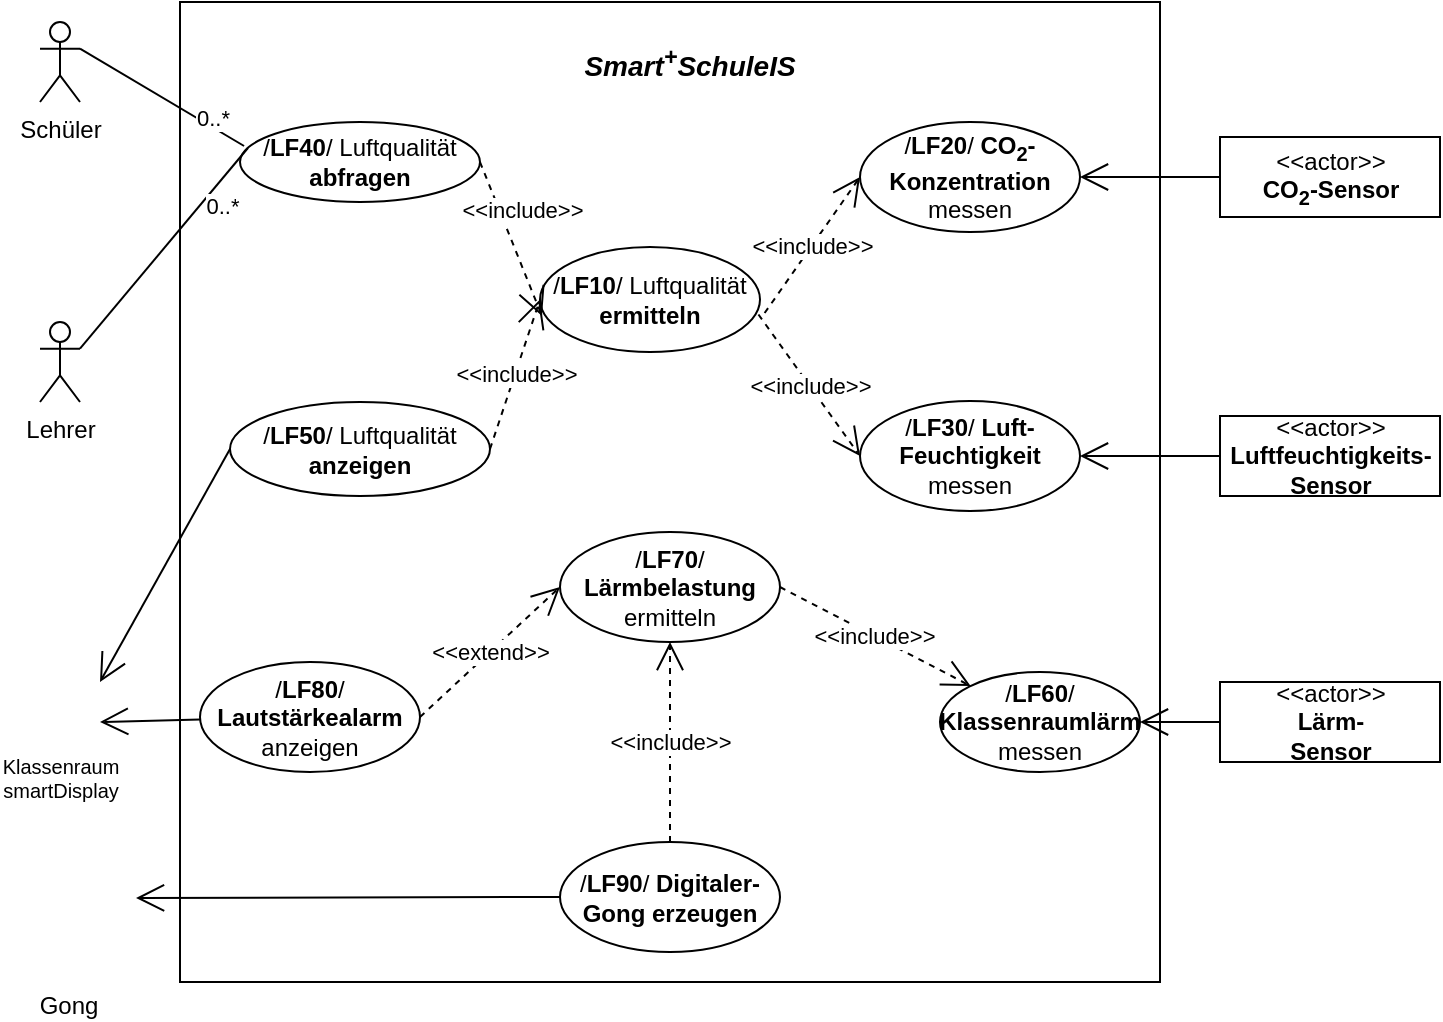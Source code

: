 <mxfile version="13.10.0" type="github">
  <diagram id="NjPx6L6P-f17HurSo4oa" name="Page-1">
    <mxGraphModel dx="862" dy="489" grid="1" gridSize="10" guides="1" tooltips="1" connect="1" arrows="1" fold="1" page="1" pageScale="1" pageWidth="827" pageHeight="1169" math="0" shadow="0">
      <root>
        <mxCell id="0" />
        <mxCell id="1" parent="0" />
        <mxCell id="tBXFolUEibetbll4YTJQ-2" value="" style="whiteSpace=wrap;html=1;aspect=fixed;" parent="1" vertex="1">
          <mxGeometry x="150" y="30" width="490" height="490" as="geometry" />
        </mxCell>
        <mxCell id="tBXFolUEibetbll4YTJQ-3" value="&lt;i&gt;&lt;b&gt;&lt;font style=&quot;font-size: 14px&quot;&gt;&lt;span style=&quot;line-height: 115% ; font-family: &amp;#34;arial&amp;#34; , &amp;#34;sans-serif&amp;#34;&quot;&gt;Smart&lt;sup&gt;+&lt;/sup&gt;SchuleIS&lt;/span&gt;&lt;/font&gt;&lt;/b&gt;&lt;/i&gt;" style="text;html=1;strokeColor=none;fillColor=none;align=center;verticalAlign=middle;whiteSpace=wrap;rounded=0;" parent="1" vertex="1">
          <mxGeometry x="385" y="50" width="40" height="20" as="geometry" />
        </mxCell>
        <mxCell id="tBXFolUEibetbll4YTJQ-4" value="Lehrer" style="shape=umlActor;verticalLabelPosition=bottom;verticalAlign=top;html=1;outlineConnect=0;" parent="1" vertex="1">
          <mxGeometry x="80" y="190" width="20" height="40" as="geometry" />
        </mxCell>
        <mxCell id="tBXFolUEibetbll4YTJQ-5" value="/&lt;b&gt;LF40&lt;/b&gt;/ Luftqualität &lt;b&gt;abfragen&lt;/b&gt;" style="ellipse;whiteSpace=wrap;html=1;" parent="1" vertex="1">
          <mxGeometry x="180" y="90" width="120" height="40" as="geometry" />
        </mxCell>
        <mxCell id="tBXFolUEibetbll4YTJQ-7" value="0..*" style="endArrow=none;html=1;entryX=0.033;entryY=0.325;entryDx=0;entryDy=0;entryPerimeter=0;exitX=1;exitY=0.333;exitDx=0;exitDy=0;exitPerimeter=0;" parent="1" source="tBXFolUEibetbll4YTJQ-4" target="tBXFolUEibetbll4YTJQ-5" edge="1">
          <mxGeometry x="0.532" y="-9" width="50" height="50" relative="1" as="geometry">
            <mxPoint x="150" y="222" as="sourcePoint" />
            <mxPoint x="200" y="172" as="targetPoint" />
            <mxPoint as="offset" />
          </mxGeometry>
        </mxCell>
        <mxCell id="tBXFolUEibetbll4YTJQ-8" value="Schüler" style="shape=umlActor;verticalLabelPosition=bottom;verticalAlign=top;html=1;outlineConnect=0;" parent="1" vertex="1">
          <mxGeometry x="80" y="40" width="20" height="40" as="geometry" />
        </mxCell>
        <mxCell id="tBXFolUEibetbll4YTJQ-9" value="&lt;div align=&quot;right&quot;&gt;0..*&lt;/div&gt;" style="endArrow=none;html=1;exitX=1;exitY=0.333;exitDx=0;exitDy=0;exitPerimeter=0;entryX=0.017;entryY=0.3;entryDx=0;entryDy=0;entryPerimeter=0;align=right;" parent="1" source="tBXFolUEibetbll4YTJQ-8" target="tBXFolUEibetbll4YTJQ-5" edge="1">
          <mxGeometry x="0.751" y="9" width="50" height="50" relative="1" as="geometry">
            <mxPoint x="140" y="142" as="sourcePoint" />
            <mxPoint x="190" y="92" as="targetPoint" />
            <mxPoint as="offset" />
          </mxGeometry>
        </mxCell>
        <mxCell id="tBXFolUEibetbll4YTJQ-10" value="&lt;div&gt;/&lt;b&gt;LF20&lt;/b&gt;/ &lt;strong&gt; CO&lt;sub&gt;2&lt;/sub&gt;-Konzentration &lt;/strong&gt;messen&lt;/div&gt;&lt;strong&gt;&lt;/strong&gt;" style="ellipse;whiteSpace=wrap;html=1;" parent="1" vertex="1">
          <mxGeometry x="490" y="90" width="110" height="55" as="geometry" />
        </mxCell>
        <mxCell id="tBXFolUEibetbll4YTJQ-12" value="&amp;lt;&amp;lt;include&amp;gt;&amp;gt;" style="endArrow=open;endSize=12;dashed=1;html=1;entryX=0;entryY=0.5;entryDx=0;entryDy=0;exitX=1.021;exitY=0.629;exitDx=0;exitDy=0;exitPerimeter=0;" parent="1" source="tBXFolUEibetbll4YTJQ-25" target="tBXFolUEibetbll4YTJQ-10" edge="1">
          <mxGeometry width="160" relative="1" as="geometry">
            <mxPoint x="340" y="222" as="sourcePoint" />
            <mxPoint x="500" y="222" as="targetPoint" />
          </mxGeometry>
        </mxCell>
        <mxCell id="tBXFolUEibetbll4YTJQ-14" value="&amp;lt;&amp;lt;include&amp;gt;&amp;gt;" style="endArrow=open;endSize=12;dashed=1;html=1;entryX=0;entryY=0.5;entryDx=0;entryDy=0;exitX=0.993;exitY=0.643;exitDx=0;exitDy=0;exitPerimeter=0;" parent="1" source="tBXFolUEibetbll4YTJQ-25" target="tBXFolUEibetbll4YTJQ-13" edge="1">
          <mxGeometry width="160" relative="1" as="geometry">
            <mxPoint x="260" y="242" as="sourcePoint" />
            <mxPoint x="420" y="242" as="targetPoint" />
          </mxGeometry>
        </mxCell>
        <mxCell id="tBXFolUEibetbll4YTJQ-18" value="" style="endArrow=open;endFill=1;endSize=12;html=1;exitX=0;exitY=0.5;exitDx=0;exitDy=0;entryX=1;entryY=0.5;entryDx=0;entryDy=0;" parent="1" source="tBXFolUEibetbll4YTJQ-19" target="tBXFolUEibetbll4YTJQ-10" edge="1">
          <mxGeometry width="160" relative="1" as="geometry">
            <mxPoint x="330" y="302" as="sourcePoint" />
            <mxPoint x="490" y="302" as="targetPoint" />
          </mxGeometry>
        </mxCell>
        <mxCell id="tBXFolUEibetbll4YTJQ-19" value="&lt;div&gt;&amp;lt;&amp;lt;actor&amp;gt;&amp;gt;&lt;/div&gt;&lt;div&gt;&lt;strong&gt;CO&lt;sub&gt;2&lt;/sub&gt;-Sensor&lt;/strong&gt;&lt;/div&gt;" style="html=1;" parent="1" vertex="1">
          <mxGeometry x="670" y="97.5" width="110" height="40" as="geometry" />
        </mxCell>
        <mxCell id="tBXFolUEibetbll4YTJQ-20" value="&lt;div&gt;&amp;lt;&amp;lt;actor&amp;gt;&amp;gt; &lt;br&gt;&lt;/div&gt;&lt;div&gt;&lt;strong&gt;Luftfeuchtigkeits-&lt;/strong&gt;&lt;/div&gt;&lt;div&gt;&lt;strong&gt;Sensor&lt;/strong&gt;&lt;/div&gt;&lt;div&gt;&lt;/div&gt;" style="html=1;" parent="1" vertex="1">
          <mxGeometry x="670" y="237" width="110" height="40" as="geometry" />
        </mxCell>
        <mxCell id="tBXFolUEibetbll4YTJQ-22" value="&lt;div style=&quot;font-size: 10px&quot;&gt;&lt;font style=&quot;font-size: 10px&quot;&gt;Klassenraum &lt;br&gt;&lt;/font&gt;&lt;/div&gt;&lt;div style=&quot;font-size: 10px&quot;&gt;&lt;font style=&quot;font-size: 10px&quot;&gt;smartDisplay&lt;/font&gt;&lt;/div&gt;" style="shape=image;html=1;verticalAlign=top;verticalLabelPosition=bottom;labelBackgroundColor=#ffffff;imageAspect=0;aspect=fixed;image=https://cdn2.iconfinder.com/data/icons/kitchen-appliances-computers-and-electronics/32/Appliances-03-128.png" parent="1" vertex="1">
          <mxGeometry x="70" y="360" width="40" height="40" as="geometry" />
        </mxCell>
        <mxCell id="tBXFolUEibetbll4YTJQ-23" value="&lt;div&gt;/&lt;b&gt;LF50&lt;/b&gt;/ Luftqualität&lt;/div&gt;&lt;div&gt;&lt;b&gt;anzeigen&lt;/b&gt;&lt;br&gt;&lt;/div&gt;" style="ellipse;whiteSpace=wrap;html=1;" parent="1" vertex="1">
          <mxGeometry x="175" y="230" width="130" height="47" as="geometry" />
        </mxCell>
        <mxCell id="tBXFolUEibetbll4YTJQ-24" value="" style="endArrow=open;endFill=1;endSize=12;html=1;entryX=1;entryY=0.25;entryDx=0;entryDy=0;exitX=0;exitY=0.5;exitDx=0;exitDy=0;" parent="1" source="tBXFolUEibetbll4YTJQ-23" target="tBXFolUEibetbll4YTJQ-22" edge="1">
          <mxGeometry width="160" relative="1" as="geometry">
            <mxPoint x="175" y="302.5" as="sourcePoint" />
            <mxPoint x="120" y="369" as="targetPoint" />
          </mxGeometry>
        </mxCell>
        <mxCell id="tBXFolUEibetbll4YTJQ-25" value="&lt;div&gt;/&lt;b&gt;LF10&lt;/b&gt;/ Luftqualität&lt;/div&gt;&lt;div&gt;&lt;b&gt;ermitteln&lt;/b&gt;&lt;br&gt;&lt;/div&gt;" style="ellipse;whiteSpace=wrap;html=1;" parent="1" vertex="1">
          <mxGeometry x="330" y="152.5" width="110" height="52.5" as="geometry" />
        </mxCell>
        <mxCell id="tBXFolUEibetbll4YTJQ-13" value="&lt;div&gt;/&lt;b&gt;LF30&lt;/b&gt;/ &lt;b&gt;Luft-&lt;/b&gt;&lt;/div&gt;&lt;div&gt;&lt;b&gt;Feuchtigkeit&lt;/b&gt; &lt;br&gt;&lt;/div&gt;&lt;div&gt;messen&lt;br&gt;&lt;/div&gt;" style="ellipse;whiteSpace=wrap;html=1;" parent="1" vertex="1">
          <mxGeometry x="490" y="229.5" width="110" height="55" as="geometry" />
        </mxCell>
        <mxCell id="tBXFolUEibetbll4YTJQ-26" value="" style="endArrow=open;endFill=1;endSize=12;html=1;exitX=0;exitY=0.5;exitDx=0;exitDy=0;entryX=1;entryY=0.5;entryDx=0;entryDy=0;" parent="1" source="tBXFolUEibetbll4YTJQ-20" target="tBXFolUEibetbll4YTJQ-13" edge="1">
          <mxGeometry width="160" relative="1" as="geometry">
            <mxPoint x="670" y="225" as="sourcePoint" />
            <mxPoint x="530" y="224.5" as="targetPoint" />
          </mxGeometry>
        </mxCell>
        <mxCell id="tBXFolUEibetbll4YTJQ-27" value="&amp;lt;&amp;lt;include&amp;gt;&amp;gt;" style="endArrow=open;endSize=12;dashed=1;html=1;entryX=0;entryY=0.5;entryDx=0;entryDy=0;exitX=1;exitY=0.5;exitDx=0;exitDy=0;" parent="1" source="tBXFolUEibetbll4YTJQ-23" target="tBXFolUEibetbll4YTJQ-25" edge="1">
          <mxGeometry width="160" relative="1" as="geometry">
            <mxPoint x="439.23" y="249.258" as="sourcePoint" />
            <mxPoint x="490" y="288" as="targetPoint" />
          </mxGeometry>
        </mxCell>
        <mxCell id="tBXFolUEibetbll4YTJQ-28" value="&amp;lt;&amp;lt;include&amp;gt;&amp;gt;" style="endArrow=open;endSize=12;dashed=1;html=1;entryX=0.009;entryY=0.657;entryDx=0;entryDy=0;entryPerimeter=0;exitX=1;exitY=0.5;exitDx=0;exitDy=0;" parent="1" target="tBXFolUEibetbll4YTJQ-25" edge="1" source="tBXFolUEibetbll4YTJQ-5">
          <mxGeometry x="-0.283" y="11" width="160" relative="1" as="geometry">
            <mxPoint x="300" y="142" as="sourcePoint" />
            <mxPoint x="330" y="113.75" as="targetPoint" />
            <mxPoint as="offset" />
          </mxGeometry>
        </mxCell>
        <mxCell id="qhoi1r529fdLRaInAgnT-1" value="&lt;div&gt;&amp;lt;&amp;lt;actor&amp;gt;&amp;gt; &lt;br&gt;&lt;/div&gt;&lt;div&gt;&lt;strong&gt;Lärm-&lt;/strong&gt;&lt;/div&gt;&lt;div&gt;&lt;strong&gt;Sensor&lt;/strong&gt;&lt;/div&gt;&lt;div&gt;&lt;/div&gt;" style="html=1;" vertex="1" parent="1">
          <mxGeometry x="670" y="370" width="110" height="40" as="geometry" />
        </mxCell>
        <mxCell id="qhoi1r529fdLRaInAgnT-2" value="&lt;div&gt;/&lt;b&gt;LF60&lt;/b&gt;/ &lt;b&gt;Klassenraumlärm&lt;/b&gt;&lt;/div&gt;&lt;div&gt;messen&lt;br&gt;&lt;/div&gt;" style="ellipse;whiteSpace=wrap;html=1;" vertex="1" parent="1">
          <mxGeometry x="530" y="365" width="100" height="50" as="geometry" />
        </mxCell>
        <mxCell id="qhoi1r529fdLRaInAgnT-3" value="" style="endArrow=open;endFill=1;endSize=12;html=1;exitX=0;exitY=0.5;exitDx=0;exitDy=0;entryX=1;entryY=0.5;entryDx=0;entryDy=0;" edge="1" parent="1" source="qhoi1r529fdLRaInAgnT-1" target="qhoi1r529fdLRaInAgnT-2">
          <mxGeometry width="160" relative="1" as="geometry">
            <mxPoint x="670" y="323" as="sourcePoint" />
            <mxPoint x="600" y="323" as="targetPoint" />
          </mxGeometry>
        </mxCell>
        <mxCell id="qhoi1r529fdLRaInAgnT-6" value="&lt;div&gt;/&lt;b&gt;LF70&lt;/b&gt;/ &lt;b&gt;Lärmbelastung&lt;/b&gt;&lt;/div&gt;&lt;div&gt;ermitteln&lt;br&gt;&lt;/div&gt;" style="ellipse;whiteSpace=wrap;html=1;" vertex="1" parent="1">
          <mxGeometry x="340" y="295" width="110" height="55" as="geometry" />
        </mxCell>
        <mxCell id="qhoi1r529fdLRaInAgnT-12" value="&amp;lt;&amp;lt;include&amp;gt;&amp;gt;" style="endArrow=open;endSize=12;dashed=1;html=1;exitX=1;exitY=0.5;exitDx=0;exitDy=0;" edge="1" parent="1" source="qhoi1r529fdLRaInAgnT-6" target="qhoi1r529fdLRaInAgnT-2">
          <mxGeometry width="160" relative="1" as="geometry">
            <mxPoint x="330" y="250" as="sourcePoint" />
            <mxPoint x="490" y="250" as="targetPoint" />
          </mxGeometry>
        </mxCell>
        <mxCell id="qhoi1r529fdLRaInAgnT-13" value="&lt;div&gt;/&lt;b&gt;LF90&lt;/b&gt;/ &lt;b&gt;Digitaler-Gong erzeugen&lt;br&gt;&lt;/b&gt;&lt;/div&gt;" style="ellipse;whiteSpace=wrap;html=1;" vertex="1" parent="1">
          <mxGeometry x="340" y="450" width="110" height="55" as="geometry" />
        </mxCell>
        <mxCell id="qhoi1r529fdLRaInAgnT-14" value="&amp;lt;&amp;lt;include&amp;gt;&amp;gt;" style="endArrow=open;endSize=12;dashed=1;html=1;exitX=0.5;exitY=0;exitDx=0;exitDy=0;entryX=0.5;entryY=1;entryDx=0;entryDy=0;" edge="1" parent="1" source="qhoi1r529fdLRaInAgnT-13" target="qhoi1r529fdLRaInAgnT-6">
          <mxGeometry width="160" relative="1" as="geometry">
            <mxPoint x="330" y="250" as="sourcePoint" />
            <mxPoint x="490" y="250" as="targetPoint" />
          </mxGeometry>
        </mxCell>
        <mxCell id="qhoi1r529fdLRaInAgnT-15" value="" style="endArrow=open;endFill=1;endSize=12;html=1;entryX=1;entryY=0.75;entryDx=0;entryDy=0;" edge="1" parent="1" source="qhoi1r529fdLRaInAgnT-16" target="tBXFolUEibetbll4YTJQ-22">
          <mxGeometry width="160" relative="1" as="geometry">
            <mxPoint x="319" y="348" as="sourcePoint" />
            <mxPoint x="120" y="366" as="targetPoint" />
          </mxGeometry>
        </mxCell>
        <mxCell id="qhoi1r529fdLRaInAgnT-16" value="&lt;div&gt;/&lt;b&gt;LF80&lt;/b&gt;/ &lt;b&gt;Lautstärkealarm&lt;br&gt;&lt;/b&gt;&lt;/div&gt;&lt;div&gt;anzeigen&lt;br&gt;&lt;/div&gt;" style="ellipse;whiteSpace=wrap;html=1;" vertex="1" parent="1">
          <mxGeometry x="160" y="360" width="110" height="55" as="geometry" />
        </mxCell>
        <mxCell id="qhoi1r529fdLRaInAgnT-18" value="&amp;lt;&amp;lt;extend&amp;gt;&amp;gt;" style="endArrow=open;endSize=12;dashed=1;html=1;exitX=1;exitY=0.5;exitDx=0;exitDy=0;entryX=0;entryY=0.5;entryDx=0;entryDy=0;" edge="1" parent="1" source="qhoi1r529fdLRaInAgnT-16" target="qhoi1r529fdLRaInAgnT-6">
          <mxGeometry width="160" relative="1" as="geometry">
            <mxPoint x="330" y="250" as="sourcePoint" />
            <mxPoint x="490" y="250" as="targetPoint" />
            <Array as="points" />
          </mxGeometry>
        </mxCell>
        <mxCell id="qhoi1r529fdLRaInAgnT-22" value="Gong" style="shape=image;html=1;verticalAlign=top;verticalLabelPosition=bottom;labelBackgroundColor=#ffffff;imageAspect=0;aspect=fixed;image=https://cdn4.iconfinder.com/data/icons/STROKE/musical_instruments/png/128/gong.png" vertex="1" parent="1">
          <mxGeometry x="60" y="450" width="68" height="68" as="geometry" />
        </mxCell>
        <mxCell id="qhoi1r529fdLRaInAgnT-23" value="" style="endArrow=open;endFill=1;endSize=12;html=1;exitX=0;exitY=0.5;exitDx=0;exitDy=0;" edge="1" parent="1" source="qhoi1r529fdLRaInAgnT-13">
          <mxGeometry width="160" relative="1" as="geometry">
            <mxPoint x="330" y="310" as="sourcePoint" />
            <mxPoint x="128" y="478" as="targetPoint" />
          </mxGeometry>
        </mxCell>
      </root>
    </mxGraphModel>
  </diagram>
</mxfile>
